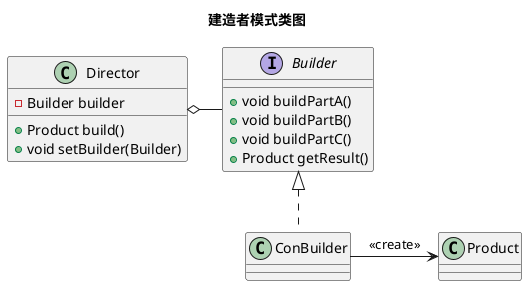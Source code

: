 @startuml
title 建造者模式类图

interface Builder {
    + void buildPartA()
    + void buildPartB()
    + void buildPartC()
    + Product getResult()
}
class ConBuilder
class Director {
    - Builder builder
    + Product build()
    + void setBuilder(Builder)
}
class Product

Builder <|.. ConBuilder
Director o- Builder
ConBuilder -> Product: <<create>>
@enduml